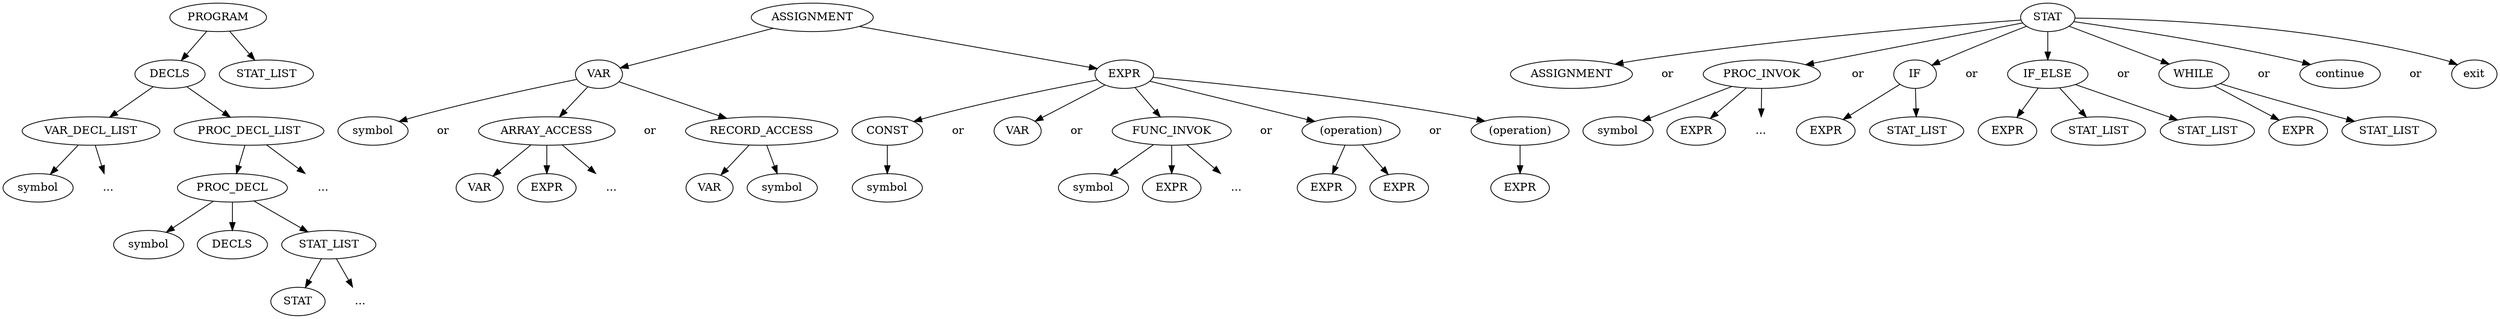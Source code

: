 
digraph S  {
    ordering = out;

    
    /* duplicate nodes: */
    symbol0 [label = "symbol"];
    symbol1 [label = "symbol"];
    symbol2 [label = "symbol"];
    symbol3 [label = "symbol"];
    symbol4 [label = "symbol"];
    symbol5 [label = "symbol"];
    symbol6 [label = "symbol"];
    
    ellipse0 [label = "...", shape = plaintext];
    ellipse1 [label = "...", shape = plaintext];
    ellipse2 [label = "...", shape = plaintext];
    ellipse3 [label = "...", shape = plaintext];
    ellipse4 [label = "...", shape = plaintext];
    ellipse5 [label = "...", shape = plaintext];
    
    or0 [label = "or", shape = plaintext];
    or1 [label = "or", shape = plaintext];
    or2 [label = "or", shape = plaintext];
    or3 [label = "or", shape = plaintext];
    or4 [label = "or", shape = plaintext];
    or5 [label = "or", shape = plaintext];
    or6 [label = "or", shape = plaintext];
    or7 [label = "or", shape = plaintext];
    or8 [label = "or", shape = plaintext];
    or9 [label = "or", shape = plaintext];
    or10 [label = "or", shape = plaintext];
    or11 [label = "or", shape = plaintext];
    
    decls0 [label = "DECLS"];
    
    stat_list0 [label = "STAT_LIST"];
    stat_list1 [label = "STAT_LIST"];
    stat_list2 [label = "STAT_LIST"];
    stat_list3 [label = "STAT_LIST"];
    stat_list4 [label = "STAT_LIST"];
    
    var0 [label = "VAR"];
    var1 [label = "VAR"];
    var2 [label = "VAR"];
    
    expr0 [label = "EXPR"];
    expr1 [label = "EXPR"];
    expr2 [label = "EXPR"];
    expr3 [label = "EXPR"];
    expr4 [label = "EXPR"];
    expr5 [label = "EXPR"];
    expr6 [label = "EXPR"];
    expr7 [label = "EXPR"];
    expr8 [label = "EXPR"];
    
    /* special nodes: */
    binaryoperation [label = "(operation)"];
    unaryoperation [label = "(operation)"];
    
    /* actual tree: */
    PROGRAM -> DECLS;
    PROGRAM -> stat_list0;
    
    DECLS -> VAR_DECL_LIST;
    DECLS -> PROC_DECL_LIST;
    
    VAR_DECL_LIST -> symbol0;
    VAR_DECL_LIST -> ellipse0;
    
    PROC_DECL_LIST -> PROC_DECL;
    PROC_DECL_LIST -> ellipse1;
    
    PROC_DECL -> symbol1;
    PROC_DECL -> decls0;
    PROC_DECL -> STAT_LIST;
    
    stat_ [label = "STAT"];
    STAT_LIST -> stat_;
    STAT_LIST -> ellipse2;
    
    assignment_ [label = "ASSIGNMENT"];
    STAT -> assignment_;
    STAT -> or0 [style = invis];
    STAT -> PROC_INVOK;
    STAT -> or1 [style = invis];
    STAT -> IF;
    STAT -> or2 [style = invis];
    STAT -> IF_ELSE;
    STAT -> or3 [style = invis];
    STAT -> WHILE;
    STAT -> or4 [style = invis];
    STAT -> continue;
    STAT -> or5 [style = invis];
    STAT -> exit;
    
    ASSIGNMENT -> VAR;
    ASSIGNMENT -> EXPR;
    
    VAR -> symbol2;
    VAR -> or6 [style = invis];
    VAR -> ARRAY_ACCESS;
    VAR -> or7 [style = invis];
    VAR -> RECORD_ACCESS;
    
    ARRAY_ACCESS -> var0;
    ARRAY_ACCESS -> expr0;
    ARRAY_ACCESS -> ellipse3;
    
    RECORD_ACCESS -> var1;
    RECORD_ACCESS -> symbol3;
    
    EXPR -> CONST;
    EXPR -> or8 [style = invis];
    EXPR -> var2;
    EXPR -> or9 [style = invis];
    EXPR -> FUNC_INVOK;
    EXPR -> or10 [style = invis];
    EXPR -> binaryoperation;
    EXPR -> or11 [style = invis];
    EXPR -> unaryoperation;
    
    CONST -> symbol4;
    
    FUNC_INVOK -> symbol5;
    FUNC_INVOK -> expr1;
    FUNC_INVOK -> ellipse4;
    
    binaryoperation -> expr2;
    binaryoperation -> expr3;
    
    unaryoperation -> expr4;
    
    PROC_INVOK -> symbol6;
    PROC_INVOK -> expr5;
    PROC_INVOK -> ellipse5;
    
    IF -> expr6;
    IF -> stat_list1;
    
    IF_ELSE -> expr7;
    IF_ELSE -> stat_list2;
    IF_ELSE -> stat_list3;
    
    WHILE -> expr8;
    WHILE -> stat_list4;
}
